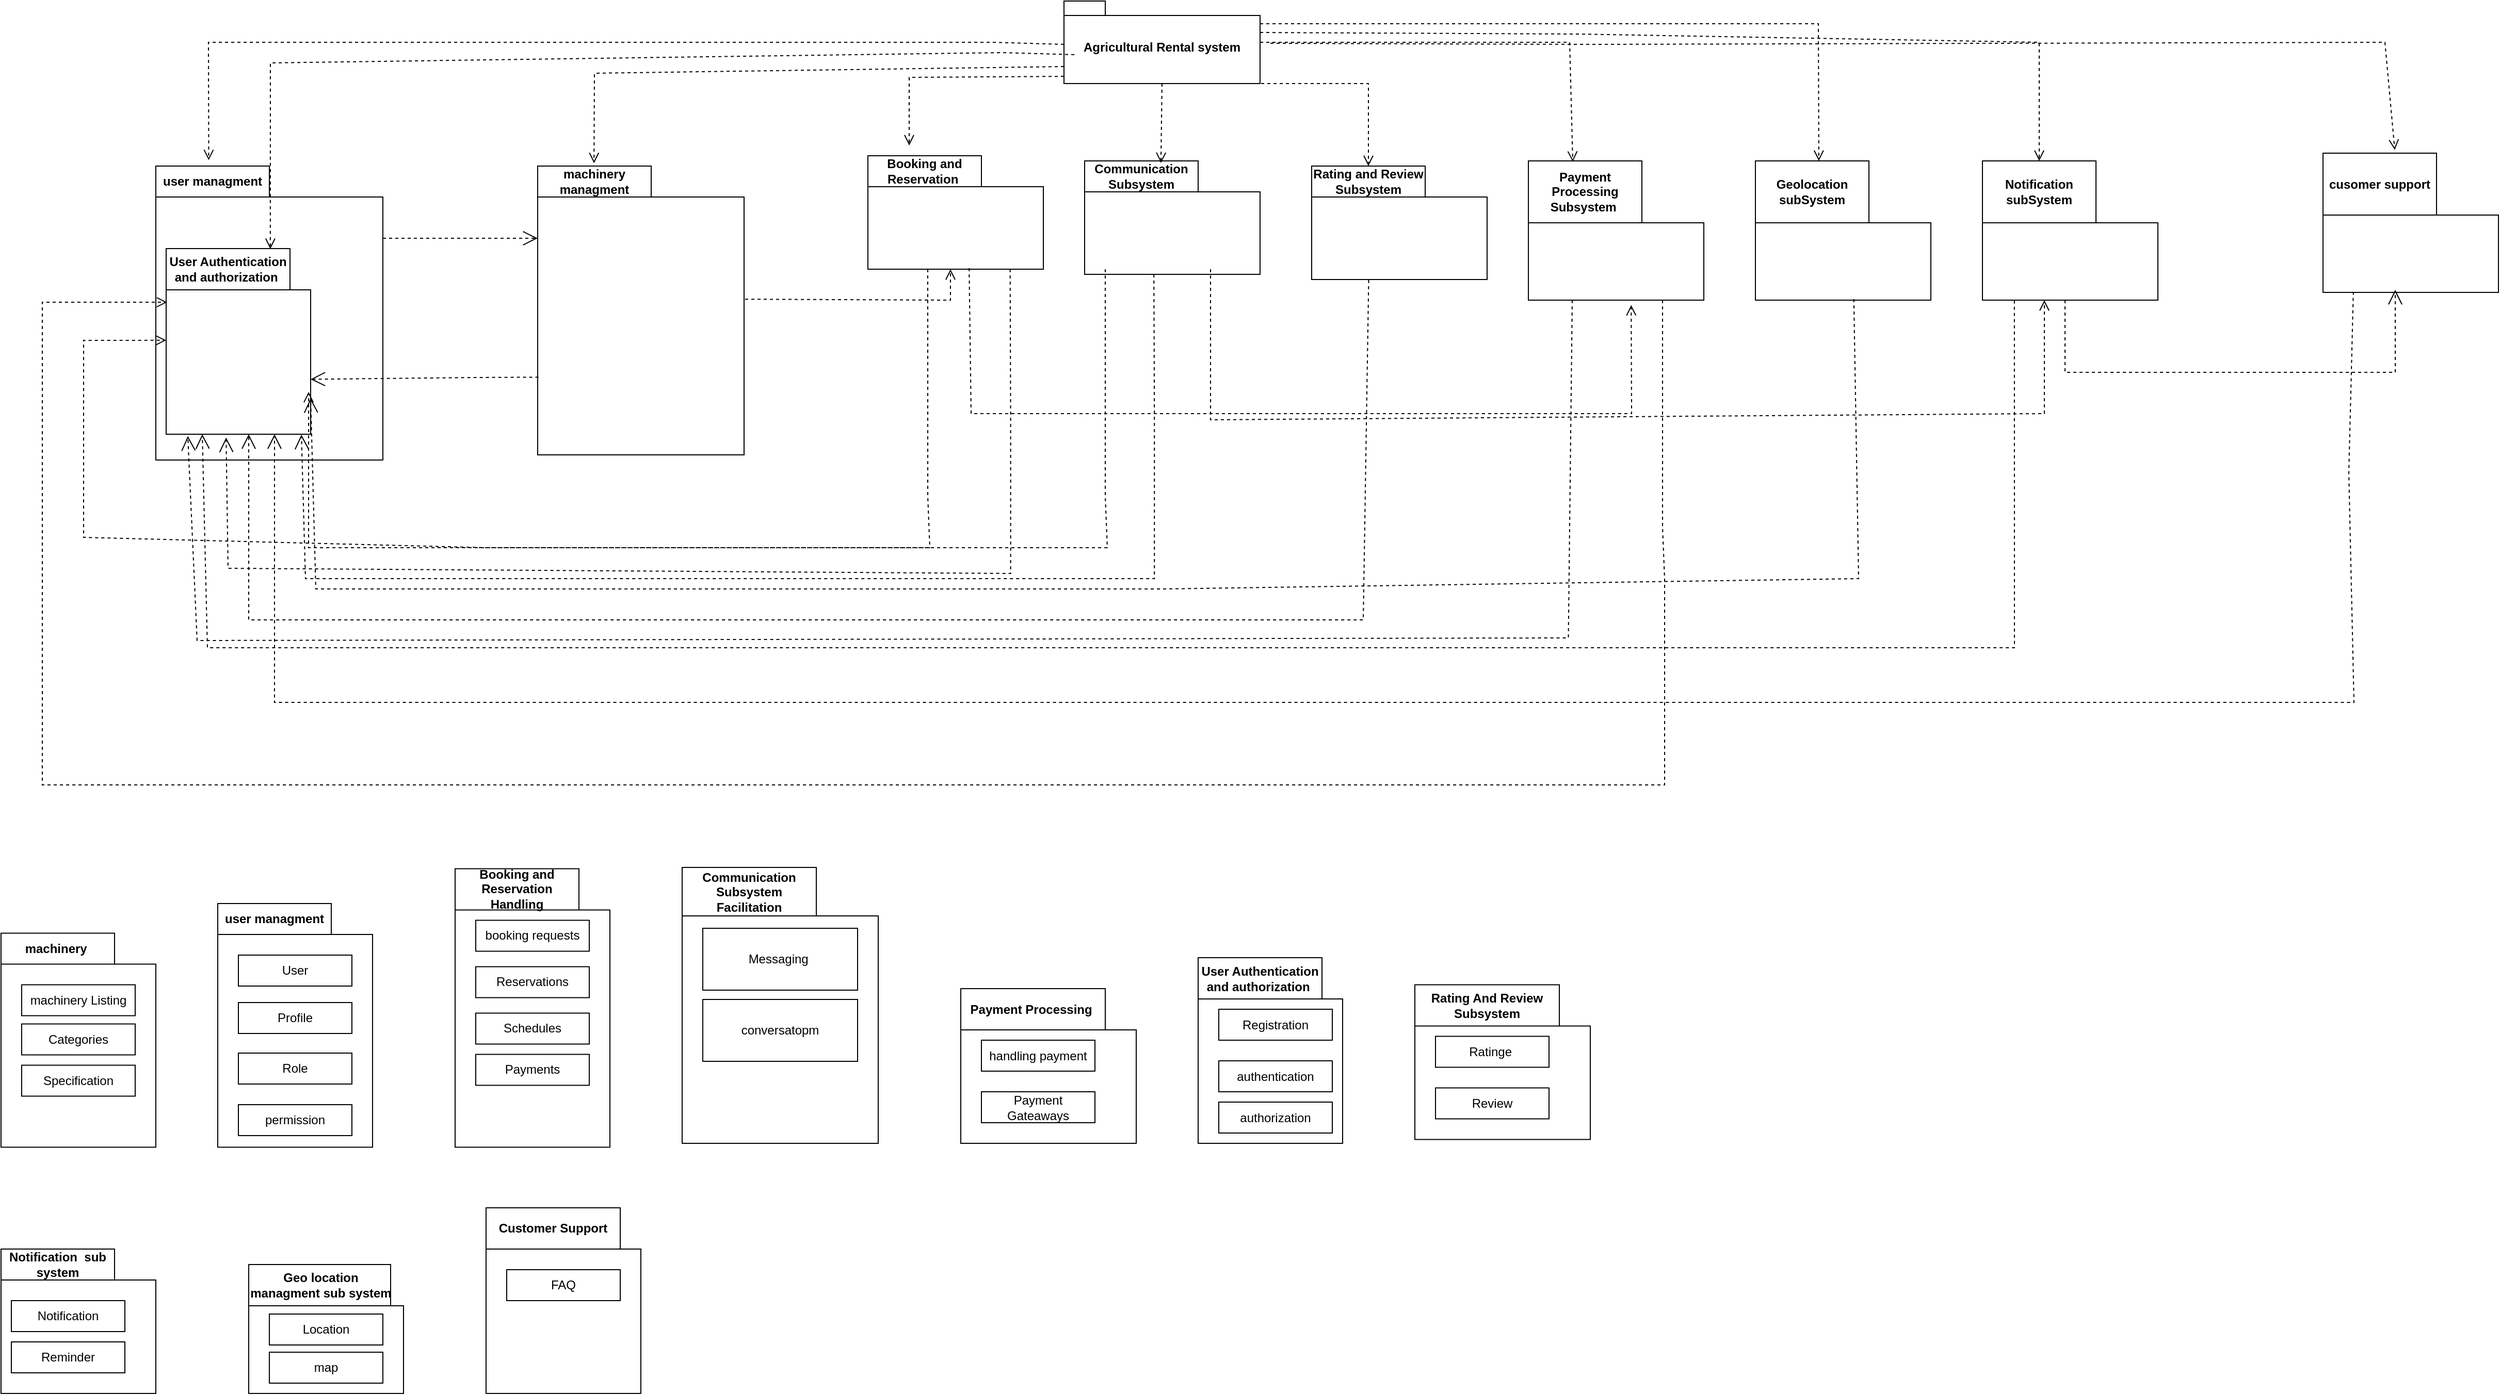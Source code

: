 <mxfile version="22.1.20" type="github" pages="3">
  <diagram name="Page-1" id="dhdeflD0EHLjseNQf4z6">
    <mxGraphModel dx="2873" dy="892" grid="1" gridSize="10" guides="1" tooltips="1" connect="1" arrows="1" fold="1" page="1" pageScale="1" pageWidth="850" pageHeight="1100" math="0" shadow="0">
      <root>
        <mxCell id="0" />
        <mxCell id="1" parent="0" />
        <mxCell id="KJN6wBQRvFxrbSm_RT8C-2" value="Booking and Reservation&amp;nbsp;" style="shape=folder;fontStyle=1;tabWidth=110;tabHeight=30;tabPosition=left;html=1;boundedLbl=1;labelInHeader=1;container=1;collapsible=0;recursiveResize=0;whiteSpace=wrap;" parent="1" vertex="1">
          <mxGeometry x="120" y="230" width="170" height="110" as="geometry" />
        </mxCell>
        <mxCell id="KJN6wBQRvFxrbSm_RT8C-4" value="Agricultural Rental system" style="shape=folder;fontStyle=1;spacingTop=10;tabWidth=40;tabHeight=14;tabPosition=left;html=1;whiteSpace=wrap;" parent="1" vertex="1">
          <mxGeometry x="310" y="80" width="190" height="80" as="geometry" />
        </mxCell>
        <mxCell id="KJN6wBQRvFxrbSm_RT8C-5" value="" style="endArrow=open;startArrow=none;endFill=0;startFill=0;endSize=8;html=1;verticalAlign=bottom;dashed=1;labelBackgroundColor=none;rounded=0;exitX=0.058;exitY=1.05;exitDx=0;exitDy=0;exitPerimeter=0;entryX=0.233;entryY=-0.02;entryDx=0;entryDy=0;entryPerimeter=0;" parent="1" target="KJN6wBQRvFxrbSm_RT8C-7" edge="1">
          <mxGeometry x="0.765" y="60" width="160" relative="1" as="geometry">
            <mxPoint x="310" y="122" as="sourcePoint" />
            <mxPoint x="240" y="240" as="targetPoint" />
            <Array as="points">
              <mxPoint x="240" y="120" />
              <mxPoint x="-519" y="120" />
            </Array>
            <mxPoint as="offset" />
          </mxGeometry>
        </mxCell>
        <mxCell id="KJN6wBQRvFxrbSm_RT8C-6" value="" style="endArrow=open;startArrow=none;endFill=0;startFill=0;endSize=8;html=1;verticalAlign=bottom;dashed=1;labelBackgroundColor=none;rounded=0;entryX=0.273;entryY=-0.01;entryDx=0;entryDy=0;entryPerimeter=0;exitX=0;exitY=0;exitDx=0;exitDy=63.5;exitPerimeter=0;" parent="1" source="KJN6wBQRvFxrbSm_RT8C-4" target="KJN6wBQRvFxrbSm_RT8C-9" edge="1">
          <mxGeometry x="0.765" y="60" width="160" relative="1" as="geometry">
            <mxPoint x="320" y="160" as="sourcePoint" />
            <mxPoint x="-40" y="200" as="targetPoint" />
            <Array as="points">
              <mxPoint x="-145" y="150" />
            </Array>
            <mxPoint as="offset" />
          </mxGeometry>
        </mxCell>
        <mxCell id="KJN6wBQRvFxrbSm_RT8C-7" value="user managment" style="shape=folder;fontStyle=1;tabWidth=110;tabHeight=30;tabPosition=left;html=1;boundedLbl=1;labelInHeader=1;container=1;collapsible=0;recursiveResize=0;whiteSpace=wrap;" parent="1" vertex="1">
          <mxGeometry x="-570" y="240" width="220" height="285" as="geometry" />
        </mxCell>
        <mxCell id="KJN6wBQRvFxrbSm_RT8C-27" value="User Authentication and authorization&amp;nbsp;" style="shape=folder;fontStyle=1;tabWidth=120;tabHeight=40;tabPosition=left;html=1;boundedLbl=1;labelInHeader=1;container=1;collapsible=0;recursiveResize=0;whiteSpace=wrap;" parent="KJN6wBQRvFxrbSm_RT8C-7" vertex="1">
          <mxGeometry x="10" y="80" width="140" height="180" as="geometry" />
        </mxCell>
        <mxCell id="KJN6wBQRvFxrbSm_RT8C-13" value="" style="endArrow=open;startArrow=none;endFill=0;startFill=0;endSize=8;html=1;verticalAlign=bottom;dashed=1;labelBackgroundColor=none;rounded=0;exitX=0;exitY=0.913;exitDx=0;exitDy=0;exitPerimeter=0;" parent="1" source="KJN6wBQRvFxrbSm_RT8C-4" edge="1">
          <mxGeometry x="0.765" y="60" width="160" relative="1" as="geometry">
            <mxPoint x="320" y="154" as="sourcePoint" />
            <mxPoint x="160" y="220" as="targetPoint" />
            <Array as="points">
              <mxPoint x="160" y="154" />
            </Array>
            <mxPoint as="offset" />
          </mxGeometry>
        </mxCell>
        <mxCell id="KJN6wBQRvFxrbSm_RT8C-17" value="Communication Subsystem" style="shape=folder;fontStyle=1;tabWidth=110;tabHeight=30;tabPosition=left;html=1;boundedLbl=1;labelInHeader=1;container=1;collapsible=0;recursiveResize=0;whiteSpace=wrap;" parent="1" vertex="1">
          <mxGeometry x="330" y="235" width="170" height="110" as="geometry" />
        </mxCell>
        <mxCell id="KJN6wBQRvFxrbSm_RT8C-19" value="" style="endArrow=open;startArrow=none;endFill=0;startFill=0;endSize=8;html=1;verticalAlign=bottom;dashed=1;labelBackgroundColor=none;rounded=0;exitX=0.5;exitY=1;exitDx=0;exitDy=0;exitPerimeter=0;entryX=0.435;entryY=0.018;entryDx=0;entryDy=0;entryPerimeter=0;" parent="1" source="KJN6wBQRvFxrbSm_RT8C-4" target="KJN6wBQRvFxrbSm_RT8C-17" edge="1">
          <mxGeometry x="0.765" y="60" width="160" relative="1" as="geometry">
            <mxPoint x="450" y="173" as="sourcePoint" />
            <mxPoint x="300" y="240" as="targetPoint" />
            <Array as="points" />
            <mxPoint as="offset" />
          </mxGeometry>
        </mxCell>
        <mxCell id="KJN6wBQRvFxrbSm_RT8C-20" value="Rating and Review Subsystem" style="shape=folder;fontStyle=1;tabWidth=110;tabHeight=30;tabPosition=left;html=1;boundedLbl=1;labelInHeader=1;container=1;collapsible=0;recursiveResize=0;whiteSpace=wrap;" parent="1" vertex="1">
          <mxGeometry x="550" y="240" width="170" height="110" as="geometry" />
        </mxCell>
        <mxCell id="KJN6wBQRvFxrbSm_RT8C-22" value="" style="endArrow=open;startArrow=none;endFill=0;startFill=0;endSize=8;html=1;verticalAlign=bottom;dashed=1;labelBackgroundColor=none;rounded=0;exitX=0.5;exitY=1;exitDx=0;exitDy=0;exitPerimeter=0;entryX=0;entryY=0;entryDx=55;entryDy=0;entryPerimeter=0;" parent="1" target="KJN6wBQRvFxrbSm_RT8C-20" edge="1">
          <mxGeometry x="0.765" y="60" width="160" relative="1" as="geometry">
            <mxPoint x="441" y="160" as="sourcePoint" />
            <mxPoint x="440" y="237" as="targetPoint" />
            <Array as="points">
              <mxPoint x="605" y="160" />
            </Array>
            <mxPoint as="offset" />
          </mxGeometry>
        </mxCell>
        <mxCell id="KJN6wBQRvFxrbSm_RT8C-23" value="Payment Processing Subsystem&amp;nbsp;" style="shape=folder;fontStyle=1;tabWidth=110;tabHeight=60;tabPosition=left;html=1;boundedLbl=1;labelInHeader=1;container=1;collapsible=0;recursiveResize=0;whiteSpace=wrap;" parent="1" vertex="1">
          <mxGeometry x="760" y="235" width="170" height="135" as="geometry" />
        </mxCell>
        <mxCell id="KJN6wBQRvFxrbSm_RT8C-26" value="" style="endArrow=open;startArrow=none;endFill=0;startFill=0;endSize=8;html=1;verticalAlign=bottom;dashed=1;labelBackgroundColor=none;rounded=0;exitX=0.5;exitY=1;exitDx=0;exitDy=0;exitPerimeter=0;entryX=0.253;entryY=0.006;entryDx=0;entryDy=0;entryPerimeter=0;" parent="1" target="KJN6wBQRvFxrbSm_RT8C-23" edge="1">
          <mxGeometry x="0.765" y="60" width="160" relative="1" as="geometry">
            <mxPoint x="500" y="120" as="sourcePoint" />
            <mxPoint x="664" y="200" as="targetPoint" />
            <Array as="points">
              <mxPoint x="800" y="120" />
            </Array>
            <mxPoint as="offset" />
          </mxGeometry>
        </mxCell>
        <mxCell id="KJN6wBQRvFxrbSm_RT8C-32" value="Communication Subsystem Facilitation" style="shape=folder;fontStyle=1;tabWidth=130;tabHeight=47;tabPosition=left;html=1;boundedLbl=1;labelInHeader=1;container=1;collapsible=0;recursiveResize=0;whiteSpace=wrap;" parent="1" vertex="1">
          <mxGeometry x="-60" y="920" width="190" height="267.5" as="geometry" />
        </mxCell>
        <mxCell id="KJN6wBQRvFxrbSm_RT8C-33" value="Messaging&amp;nbsp;" style="html=1;whiteSpace=wrap;" parent="KJN6wBQRvFxrbSm_RT8C-32" vertex="1">
          <mxGeometry width="150" height="60" relative="1" as="geometry">
            <mxPoint x="20" y="59" as="offset" />
          </mxGeometry>
        </mxCell>
        <mxCell id="p3Cz08My5qOfpyEpVm5M-13" value="conversatopm" style="html=1;whiteSpace=wrap;" parent="KJN6wBQRvFxrbSm_RT8C-32" vertex="1">
          <mxGeometry width="150" height="60" relative="1" as="geometry">
            <mxPoint x="20" y="128" as="offset" />
          </mxGeometry>
        </mxCell>
        <mxCell id="KJN6wBQRvFxrbSm_RT8C-35" value="Booking and Reservation Handling" style="shape=folder;fontStyle=1;tabWidth=120;tabHeight=40;tabPosition=left;html=1;boundedLbl=1;labelInHeader=1;container=1;collapsible=0;recursiveResize=0;whiteSpace=wrap;" parent="1" vertex="1">
          <mxGeometry x="-280" y="921.25" width="150" height="270" as="geometry" />
        </mxCell>
        <mxCell id="KJN6wBQRvFxrbSm_RT8C-36" value="booking requests" style="html=1;whiteSpace=wrap;" parent="KJN6wBQRvFxrbSm_RT8C-35" vertex="1">
          <mxGeometry width="110" height="30" relative="1" as="geometry">
            <mxPoint x="20" y="50" as="offset" />
          </mxGeometry>
        </mxCell>
        <mxCell id="KJN6wBQRvFxrbSm_RT8C-50" value="Reservations" style="html=1;whiteSpace=wrap;" parent="KJN6wBQRvFxrbSm_RT8C-35" vertex="1">
          <mxGeometry width="110" height="30" relative="1" as="geometry">
            <mxPoint x="20" y="95" as="offset" />
          </mxGeometry>
        </mxCell>
        <mxCell id="KJN6wBQRvFxrbSm_RT8C-51" value="Schedules" style="html=1;whiteSpace=wrap;" parent="KJN6wBQRvFxrbSm_RT8C-35" vertex="1">
          <mxGeometry width="110" height="30" relative="1" as="geometry">
            <mxPoint x="20" y="140" as="offset" />
          </mxGeometry>
        </mxCell>
        <mxCell id="KJN6wBQRvFxrbSm_RT8C-53" value="Payments" style="html=1;whiteSpace=wrap;" parent="KJN6wBQRvFxrbSm_RT8C-35" vertex="1">
          <mxGeometry width="110" height="30" relative="1" as="geometry">
            <mxPoint x="20" y="180" as="offset" />
          </mxGeometry>
        </mxCell>
        <mxCell id="KJN6wBQRvFxrbSm_RT8C-37" value="Rating And Review Subsystem" style="shape=folder;fontStyle=1;tabWidth=140;tabHeight=40;tabPosition=left;html=1;boundedLbl=1;labelInHeader=1;container=1;collapsible=0;recursiveResize=0;whiteSpace=wrap;" parent="1" vertex="1">
          <mxGeometry x="650" y="1033.75" width="170" height="150" as="geometry" />
        </mxCell>
        <mxCell id="KJN6wBQRvFxrbSm_RT8C-38" value="Ratinge&amp;nbsp;" style="html=1;whiteSpace=wrap;" parent="KJN6wBQRvFxrbSm_RT8C-37" vertex="1">
          <mxGeometry width="110" height="30" relative="1" as="geometry">
            <mxPoint x="20" y="50" as="offset" />
          </mxGeometry>
        </mxCell>
        <mxCell id="Vls8JxGaYo9dqXqO4WZi-3" value="Review&lt;br&gt;" style="html=1;whiteSpace=wrap;" parent="KJN6wBQRvFxrbSm_RT8C-37" vertex="1">
          <mxGeometry width="110" height="30" relative="1" as="geometry">
            <mxPoint x="20" y="100" as="offset" />
          </mxGeometry>
        </mxCell>
        <mxCell id="KJN6wBQRvFxrbSm_RT8C-40" value="machinery&amp;nbsp;" style="shape=folder;fontStyle=1;tabWidth=110;tabHeight=30;tabPosition=left;html=1;boundedLbl=1;labelInHeader=1;container=1;collapsible=0;recursiveResize=0;whiteSpace=wrap;" parent="1" vertex="1">
          <mxGeometry x="-720" y="983.75" width="150" height="207.5" as="geometry" />
        </mxCell>
        <mxCell id="KJN6wBQRvFxrbSm_RT8C-41" value="machinery Listing" style="html=1;whiteSpace=wrap;" parent="KJN6wBQRvFxrbSm_RT8C-40" vertex="1">
          <mxGeometry width="110" height="30" relative="1" as="geometry">
            <mxPoint x="20" y="50" as="offset" />
          </mxGeometry>
        </mxCell>
        <mxCell id="KJN6wBQRvFxrbSm_RT8C-46" value=" Categories" style="html=1;whiteSpace=wrap;" parent="KJN6wBQRvFxrbSm_RT8C-40" vertex="1">
          <mxGeometry width="110" height="30" relative="1" as="geometry">
            <mxPoint x="20" y="88" as="offset" />
          </mxGeometry>
        </mxCell>
        <mxCell id="KJN6wBQRvFxrbSm_RT8C-47" value=" Specification" style="html=1;whiteSpace=wrap;" parent="KJN6wBQRvFxrbSm_RT8C-40" vertex="1">
          <mxGeometry width="110" height="30" relative="1" as="geometry">
            <mxPoint x="20" y="128" as="offset" />
          </mxGeometry>
        </mxCell>
        <mxCell id="KJN6wBQRvFxrbSm_RT8C-44" value="" style="edgeStyle=none;html=1;endArrow=open;endSize=12;dashed=1;verticalAlign=bottom;rounded=0;entryX=0.936;entryY=1.002;entryDx=0;entryDy=0;entryPerimeter=0;" parent="1" target="KJN6wBQRvFxrbSm_RT8C-27" edge="1">
          <mxGeometry x="0.011" y="40" width="160" relative="1" as="geometry">
            <mxPoint x="397.12" y="345" as="sourcePoint" />
            <mxPoint x="-425.0" y="480.38" as="targetPoint" />
            <Array as="points">
              <mxPoint x="397.62" y="490" />
              <mxPoint x="397.62" y="640" />
              <mxPoint x="-425" y="640" />
            </Array>
            <mxPoint as="offset" />
          </mxGeometry>
        </mxCell>
        <mxCell id="Vls8JxGaYo9dqXqO4WZi-5" value="Payment Processing&amp;nbsp;" style="shape=folder;fontStyle=1;tabWidth=140;tabHeight=40;tabPosition=left;html=1;boundedLbl=1;labelInHeader=1;container=1;collapsible=0;recursiveResize=0;whiteSpace=wrap;" parent="1" vertex="1">
          <mxGeometry x="210" y="1037.5" width="170" height="150" as="geometry" />
        </mxCell>
        <mxCell id="Vls8JxGaYo9dqXqO4WZi-6" value="handling payment" style="html=1;whiteSpace=wrap;" parent="Vls8JxGaYo9dqXqO4WZi-5" vertex="1">
          <mxGeometry width="110" height="30" relative="1" as="geometry">
            <mxPoint x="20" y="50" as="offset" />
          </mxGeometry>
        </mxCell>
        <mxCell id="Vls8JxGaYo9dqXqO4WZi-7" value="Payment Gateaways" style="html=1;whiteSpace=wrap;" parent="Vls8JxGaYo9dqXqO4WZi-5" vertex="1">
          <mxGeometry width="110" height="30" relative="1" as="geometry">
            <mxPoint x="20" y="100" as="offset" />
          </mxGeometry>
        </mxCell>
        <mxCell id="Vls8JxGaYo9dqXqO4WZi-15" value="Notification&amp;nbsp; sub system" style="shape=folder;fontStyle=1;tabWidth=110;tabHeight=30;tabPosition=left;html=1;boundedLbl=1;labelInHeader=1;container=1;collapsible=0;recursiveResize=0;whiteSpace=wrap;" parent="1" vertex="1">
          <mxGeometry x="-720" y="1290" width="150" height="140" as="geometry" />
        </mxCell>
        <mxCell id="p3Cz08My5qOfpyEpVm5M-35" value=" Notification" style="html=1;whiteSpace=wrap;" parent="Vls8JxGaYo9dqXqO4WZi-15" vertex="1">
          <mxGeometry width="110" height="30" relative="1" as="geometry">
            <mxPoint x="10" y="50" as="offset" />
          </mxGeometry>
        </mxCell>
        <mxCell id="p3Cz08My5qOfpyEpVm5M-36" value=" Reminder" style="html=1;whiteSpace=wrap;" parent="Vls8JxGaYo9dqXqO4WZi-15" vertex="1">
          <mxGeometry width="110" height="30" relative="1" as="geometry">
            <mxPoint x="10" y="90" as="offset" />
          </mxGeometry>
        </mxCell>
        <mxCell id="Vls8JxGaYo9dqXqO4WZi-17" value="&amp;nbsp;Customer Support&amp;nbsp;" style="shape=folder;fontStyle=1;tabWidth=130;tabHeight=40;tabPosition=left;html=1;boundedLbl=1;labelInHeader=1;container=1;collapsible=0;recursiveResize=0;whiteSpace=wrap;" parent="1" vertex="1">
          <mxGeometry x="-250" y="1250" width="150" height="180" as="geometry" />
        </mxCell>
        <mxCell id="p3Cz08My5qOfpyEpVm5M-37" value=" FAQ" style="html=1;whiteSpace=wrap;" parent="Vls8JxGaYo9dqXqO4WZi-17" vertex="1">
          <mxGeometry width="110" height="30" relative="1" as="geometry">
            <mxPoint x="20" y="60" as="offset" />
          </mxGeometry>
        </mxCell>
        <mxCell id="Vls8JxGaYo9dqXqO4WZi-19" value="Geo location managment sub system" style="shape=folder;fontStyle=1;tabWidth=140;tabHeight=40;tabPosition=left;html=1;boundedLbl=1;labelInHeader=1;container=1;collapsible=0;recursiveResize=0;whiteSpace=wrap;" parent="1" vertex="1">
          <mxGeometry x="-480" y="1305" width="150" height="125" as="geometry" />
        </mxCell>
        <mxCell id="p3Cz08My5qOfpyEpVm5M-30" value=" Location" style="html=1;whiteSpace=wrap;" parent="Vls8JxGaYo9dqXqO4WZi-19" vertex="1">
          <mxGeometry width="110" height="30" relative="1" as="geometry">
            <mxPoint x="20" y="48" as="offset" />
          </mxGeometry>
        </mxCell>
        <mxCell id="p3Cz08My5qOfpyEpVm5M-31" value=" map" style="html=1;whiteSpace=wrap;" parent="Vls8JxGaYo9dqXqO4WZi-19" vertex="1">
          <mxGeometry width="110" height="30" relative="1" as="geometry">
            <mxPoint x="20" y="85" as="offset" />
          </mxGeometry>
        </mxCell>
        <mxCell id="Vls8JxGaYo9dqXqO4WZi-24" value="Geolocation subSystem" style="shape=folder;fontStyle=1;tabWidth=110;tabHeight=60;tabPosition=left;html=1;boundedLbl=1;labelInHeader=1;container=1;collapsible=0;recursiveResize=0;whiteSpace=wrap;" parent="1" vertex="1">
          <mxGeometry x="980" y="235" width="170" height="135" as="geometry" />
        </mxCell>
        <mxCell id="Vls8JxGaYo9dqXqO4WZi-25" value="" style="endArrow=open;startArrow=none;endFill=0;startFill=0;endSize=8;html=1;verticalAlign=bottom;dashed=1;labelBackgroundColor=none;rounded=0;exitX=0.5;exitY=1;exitDx=0;exitDy=0;exitPerimeter=0;entryX=0.382;entryY=-0.015;entryDx=0;entryDy=0;entryPerimeter=0;" parent="1" edge="1">
          <mxGeometry x="0.765" y="60" width="160" relative="1" as="geometry">
            <mxPoint x="500" y="102.03" as="sourcePoint" />
            <mxPoint x="1041.44" y="235.005" as="targetPoint" />
            <Array as="points">
              <mxPoint x="800" y="102.03" />
              <mxPoint x="1041" y="102" />
            </Array>
            <mxPoint as="offset" />
          </mxGeometry>
        </mxCell>
        <mxCell id="Vls8JxGaYo9dqXqO4WZi-26" value="Notification subSystem" style="shape=folder;fontStyle=1;tabWidth=110;tabHeight=60;tabPosition=left;html=1;boundedLbl=1;labelInHeader=1;container=1;collapsible=0;recursiveResize=0;whiteSpace=wrap;" parent="1" vertex="1">
          <mxGeometry x="1200" y="235" width="170" height="135" as="geometry" />
        </mxCell>
        <mxCell id="Vls8JxGaYo9dqXqO4WZi-27" value="" style="endArrow=open;startArrow=none;endFill=0;startFill=0;endSize=8;html=1;verticalAlign=bottom;dashed=1;labelBackgroundColor=none;rounded=0;exitX=0;exitY=0;exitDx=190;exitDy=30.5;exitPerimeter=0;entryX=0;entryY=0;entryDx=55;entryDy=0;entryPerimeter=0;" parent="1" source="KJN6wBQRvFxrbSm_RT8C-4" target="Vls8JxGaYo9dqXqO4WZi-26" edge="1">
          <mxGeometry x="0.765" y="60" width="160" relative="1" as="geometry">
            <mxPoint x="510" y="112.03" as="sourcePoint" />
            <mxPoint x="1051.44" y="245.005" as="targetPoint" />
            <Array as="points">
              <mxPoint x="810" y="112.03" />
              <mxPoint x="1255" y="120" />
            </Array>
            <mxPoint as="offset" />
          </mxGeometry>
        </mxCell>
        <mxCell id="Vls8JxGaYo9dqXqO4WZi-28" value="" style="endArrow=open;startArrow=none;endFill=0;startFill=0;endSize=8;html=1;verticalAlign=bottom;dashed=1;labelBackgroundColor=none;rounded=0;exitX=0.058;exitY=1.05;exitDx=0;exitDy=0;exitPerimeter=0;entryX=0.721;entryY=0.002;entryDx=0;entryDy=0;entryPerimeter=0;" parent="1" target="KJN6wBQRvFxrbSm_RT8C-27" edge="1">
          <mxGeometry x="0.765" y="60" width="160" relative="1" as="geometry">
            <mxPoint x="320" y="132" as="sourcePoint" />
            <mxPoint x="-235" y="248" as="targetPoint" />
            <Array as="points">
              <mxPoint x="250" y="130" />
              <mxPoint x="-459" y="140" />
            </Array>
            <mxPoint as="offset" />
          </mxGeometry>
        </mxCell>
        <mxCell id="KJN6wBQRvFxrbSm_RT8C-9" value="machinery managment" style="shape=folder;fontStyle=1;tabWidth=110;tabHeight=30;tabPosition=left;html=1;boundedLbl=1;labelInHeader=1;container=1;collapsible=0;recursiveResize=0;whiteSpace=wrap;" parent="1" vertex="1">
          <mxGeometry x="-200" y="240" width="200" height="280" as="geometry" />
        </mxCell>
        <mxCell id="Vls8JxGaYo9dqXqO4WZi-40" value="" style="endArrow=open;endSize=12;dashed=1;html=1;rounded=0;" parent="1" edge="1">
          <mxGeometry width="160" relative="1" as="geometry">
            <mxPoint x="-350" y="310" as="sourcePoint" />
            <mxPoint x="-200" y="310" as="targetPoint" />
            <Array as="points">
              <mxPoint x="-220" y="310" />
            </Array>
          </mxGeometry>
        </mxCell>
        <mxCell id="Vls8JxGaYo9dqXqO4WZi-55" value="" style="endArrow=open;startArrow=none;endFill=0;startFill=0;endSize=8;html=1;verticalAlign=bottom;dashed=1;labelBackgroundColor=none;rounded=0;exitX=1.005;exitY=0.461;exitDx=0;exitDy=0;exitPerimeter=0;" parent="1" source="KJN6wBQRvFxrbSm_RT8C-9" edge="1">
          <mxGeometry x="0.167" y="10" width="160" relative="1" as="geometry">
            <mxPoint x="-10" y="370" as="sourcePoint" />
            <mxPoint x="200" y="340" as="targetPoint" />
            <Array as="points">
              <mxPoint x="200" y="370" />
            </Array>
            <mxPoint as="offset" />
          </mxGeometry>
        </mxCell>
        <mxCell id="Vls8JxGaYo9dqXqO4WZi-57" value="cusomer support" style="shape=folder;fontStyle=1;tabWidth=110;tabHeight=60;tabPosition=left;html=1;boundedLbl=1;labelInHeader=1;container=1;collapsible=0;recursiveResize=0;whiteSpace=wrap;" parent="1" vertex="1">
          <mxGeometry x="1530" y="227.5" width="170" height="135" as="geometry" />
        </mxCell>
        <mxCell id="Vls8JxGaYo9dqXqO4WZi-58" value="" style="endArrow=open;startArrow=none;endFill=0;startFill=0;endSize=8;html=1;verticalAlign=bottom;dashed=1;labelBackgroundColor=none;rounded=0;exitX=0;exitY=0;exitDx=190;exitDy=30.5;exitPerimeter=0;entryX=0.409;entryY=-0.023;entryDx=0;entryDy=0;entryPerimeter=0;" parent="1" target="Vls8JxGaYo9dqXqO4WZi-57" edge="1">
          <mxGeometry x="0.765" y="60" width="160" relative="1" as="geometry">
            <mxPoint x="510" y="121" as="sourcePoint" />
            <mxPoint x="1265" y="245" as="targetPoint" />
            <Array as="points">
              <mxPoint x="820" y="122.03" />
              <mxPoint x="1590" y="120" />
            </Array>
            <mxPoint as="offset" />
          </mxGeometry>
        </mxCell>
        <mxCell id="Vls8JxGaYo9dqXqO4WZi-59" value="" style="edgeStyle=none;html=1;endArrow=open;endSize=12;dashed=1;verticalAlign=bottom;rounded=0;exitX=0.5;exitY=1;exitDx=0;exitDy=0;exitPerimeter=0;" parent="1" edge="1">
          <mxGeometry x="-0.2" y="30" width="160" relative="1" as="geometry">
            <mxPoint x="1280" y="370.0" as="sourcePoint" />
            <mxPoint x="1600" y="360" as="targetPoint" />
            <Array as="points">
              <mxPoint x="1280" y="440" />
              <mxPoint x="1600" y="440" />
            </Array>
            <mxPoint as="offset" />
          </mxGeometry>
        </mxCell>
        <mxCell id="Vls8JxGaYo9dqXqO4WZi-61" value="" style="edgeStyle=none;html=1;endArrow=open;endSize=12;dashed=1;verticalAlign=bottom;rounded=0;exitX=0.325;exitY=1.004;exitDx=0;exitDy=0;exitPerimeter=0;" parent="1" source="KJN6wBQRvFxrbSm_RT8C-20" edge="1">
          <mxGeometry x="0.011" y="40" width="160" relative="1" as="geometry">
            <mxPoint x="407.12" y="355" as="sourcePoint" />
            <mxPoint x="-480" y="500" as="targetPoint" />
            <Array as="points">
              <mxPoint x="600" y="680" />
              <mxPoint x="-480" y="680" />
            </Array>
            <mxPoint as="offset" />
          </mxGeometry>
        </mxCell>
        <mxCell id="Vls8JxGaYo9dqXqO4WZi-62" value="" style="edgeStyle=none;html=1;endArrow=open;endSize=12;dashed=1;verticalAlign=bottom;rounded=0;exitX=0.25;exitY=1;exitDx=0;exitDy=0;exitPerimeter=0;entryX=0.15;entryY=1.01;entryDx=0;entryDy=0;entryPerimeter=0;" parent="1" source="KJN6wBQRvFxrbSm_RT8C-23" target="KJN6wBQRvFxrbSm_RT8C-27" edge="1">
          <mxGeometry x="0.011" y="40" width="160" relative="1" as="geometry">
            <mxPoint x="796.25" y="357.5" as="sourcePoint" />
            <mxPoint x="-288.75" y="507.5" as="targetPoint" />
            <Array as="points">
              <mxPoint x="798.75" y="697.5" />
              <mxPoint x="-530" y="700" />
            </Array>
            <mxPoint as="offset" />
          </mxGeometry>
        </mxCell>
        <mxCell id="Vls8JxGaYo9dqXqO4WZi-63" value="" style="edgeStyle=none;html=1;endArrow=open;endSize=12;dashed=1;verticalAlign=bottom;rounded=0;exitX=0.182;exitY=1.003;exitDx=0;exitDy=0;exitPerimeter=0;entryX=0.25;entryY=1;entryDx=0;entryDy=0;entryPerimeter=0;" parent="1" source="Vls8JxGaYo9dqXqO4WZi-26" target="KJN6wBQRvFxrbSm_RT8C-27" edge="1">
          <mxGeometry x="0.011" y="40" width="160" relative="1" as="geometry">
            <mxPoint x="813" y="380" as="sourcePoint" />
            <mxPoint x="-529" y="512" as="targetPoint" />
            <Array as="points">
              <mxPoint x="1231" y="707" />
              <mxPoint x="-520" y="707" />
            </Array>
            <mxPoint as="offset" />
          </mxGeometry>
        </mxCell>
        <mxCell id="Vls8JxGaYo9dqXqO4WZi-64" value="" style="edgeStyle=none;html=1;endArrow=open;endSize=12;dashed=1;verticalAlign=bottom;rounded=0;entryX=0.415;entryY=1.018;entryDx=0;entryDy=0;entryPerimeter=0;" parent="1" target="KJN6wBQRvFxrbSm_RT8C-27" edge="1">
          <mxGeometry x="0.011" y="40" width="160" relative="1" as="geometry">
            <mxPoint x="257.81" y="340" as="sourcePoint" />
            <mxPoint x="-568.31" y="495" as="targetPoint" />
            <Array as="points">
              <mxPoint x="258.31" y="485" />
              <mxPoint x="258.31" y="635" />
              <mxPoint x="-500" y="630" />
            </Array>
            <mxPoint as="offset" />
          </mxGeometry>
        </mxCell>
        <mxCell id="Vls8JxGaYo9dqXqO4WZi-65" value="" style="edgeStyle=none;html=1;endArrow=open;endSize=12;dashed=1;verticalAlign=bottom;rounded=0;exitX=0.173;exitY=0.995;exitDx=0;exitDy=0;exitPerimeter=0;entryX=0.75;entryY=1;entryDx=0;entryDy=0;entryPerimeter=0;" parent="1" source="Vls8JxGaYo9dqXqO4WZi-57" target="KJN6wBQRvFxrbSm_RT8C-27" edge="1">
          <mxGeometry x="0.011" y="40" width="160" relative="1" as="geometry">
            <mxPoint x="1556" y="357.5" as="sourcePoint" />
            <mxPoint x="-200" y="487.5" as="targetPoint" />
            <Array as="points">
              <mxPoint x="1555" y="537.5" />
              <mxPoint x="1560" y="760" />
              <mxPoint x="-455" y="760" />
            </Array>
            <mxPoint as="offset" />
          </mxGeometry>
        </mxCell>
        <mxCell id="Vls8JxGaYo9dqXqO4WZi-66" value="" style="edgeStyle=none;html=1;endArrow=open;endSize=12;dashed=1;verticalAlign=bottom;rounded=0;entryX=0;entryY=0;entryDx=140;entryDy=145;entryPerimeter=0;exitX=0.561;exitY=0.993;exitDx=0;exitDy=0;exitPerimeter=0;" parent="1" source="Vls8JxGaYo9dqXqO4WZi-24" target="KJN6wBQRvFxrbSm_RT8C-27" edge="1">
          <mxGeometry x="0.011" y="40" width="160" relative="1" as="geometry">
            <mxPoint x="407.12" y="355" as="sourcePoint" />
            <mxPoint x="-419" y="510" as="targetPoint" />
            <Array as="points">
              <mxPoint x="1080" y="640" />
              <mxPoint x="407.62" y="650" />
              <mxPoint x="-415" y="650" />
            </Array>
            <mxPoint as="offset" />
          </mxGeometry>
        </mxCell>
        <mxCell id="Vls8JxGaYo9dqXqO4WZi-67" value="" style="endArrow=open;startArrow=none;endFill=0;startFill=0;endSize=8;html=1;verticalAlign=bottom;dashed=1;labelBackgroundColor=none;rounded=0;exitX=0.577;exitY=0.991;exitDx=0;exitDy=0;exitPerimeter=0;entryX=0.586;entryY=1.035;entryDx=0;entryDy=0;entryPerimeter=0;" parent="1" source="KJN6wBQRvFxrbSm_RT8C-2" target="KJN6wBQRvFxrbSm_RT8C-23" edge="1">
          <mxGeometry x="0.167" y="10" width="160" relative="1" as="geometry">
            <mxPoint x="220" y="409" as="sourcePoint" />
            <mxPoint x="419" y="380" as="targetPoint" />
            <Array as="points">
              <mxPoint x="220" y="480" />
              <mxPoint x="860" y="480" />
            </Array>
            <mxPoint as="offset" />
          </mxGeometry>
        </mxCell>
        <mxCell id="Vls8JxGaYo9dqXqO4WZi-68" value="" style="endArrow=open;startArrow=none;endFill=0;startFill=0;endSize=8;html=1;verticalAlign=bottom;dashed=1;labelBackgroundColor=none;rounded=0;" parent="1" edge="1">
          <mxGeometry x="0.167" y="10" width="160" relative="1" as="geometry">
            <mxPoint x="452" y="340" as="sourcePoint" />
            <mxPoint x="1260" y="370" as="targetPoint" />
            <Array as="points">
              <mxPoint x="452" y="486" />
              <mxPoint x="1260" y="480" />
            </Array>
            <mxPoint as="offset" />
          </mxGeometry>
        </mxCell>
        <mxCell id="p3Cz08My5qOfpyEpVm5M-1" value="" style="endArrow=open;startArrow=none;endFill=0;startFill=0;endSize=8;html=1;verticalAlign=bottom;dashed=1;labelBackgroundColor=none;rounded=0;exitX=0.341;exitY=1;exitDx=0;exitDy=0;exitPerimeter=0;entryX=0.986;entryY=0.772;entryDx=0;entryDy=0;entryPerimeter=0;" parent="1" source="KJN6wBQRvFxrbSm_RT8C-2" target="KJN6wBQRvFxrbSm_RT8C-27" edge="1">
          <mxGeometry x="-0.022" y="20" width="160" relative="1" as="geometry">
            <mxPoint x="40" y="450" as="sourcePoint" />
            <mxPoint x="178" y="460" as="targetPoint" />
            <Array as="points">
              <mxPoint x="178" y="560" />
              <mxPoint x="180" y="610" />
              <mxPoint x="-422" y="610" />
            </Array>
            <mxPoint as="offset" />
          </mxGeometry>
        </mxCell>
        <mxCell id="p3Cz08My5qOfpyEpVm5M-2" value="" style="endArrow=open;startArrow=none;endFill=0;startFill=0;endSize=8;html=1;verticalAlign=bottom;dashed=1;labelBackgroundColor=none;rounded=0;exitX=0.341;exitY=1;exitDx=0;exitDy=0;exitPerimeter=0;entryX=0;entryY=0.494;entryDx=0;entryDy=0;entryPerimeter=0;" parent="1" target="KJN6wBQRvFxrbSm_RT8C-27" edge="1">
          <mxGeometry width="160" relative="1" as="geometry">
            <mxPoint x="350" y="340" as="sourcePoint" />
            <mxPoint x="-250" y="459" as="targetPoint" />
            <Array as="points">
              <mxPoint x="350" y="560" />
              <mxPoint x="352" y="610" />
              <mxPoint x="-250" y="610" />
              <mxPoint x="-640" y="600" />
              <mxPoint x="-640" y="409" />
            </Array>
          </mxGeometry>
        </mxCell>
        <mxCell id="p3Cz08My5qOfpyEpVm5M-3" value="" style="endArrow=open;startArrow=none;endFill=0;startFill=0;endSize=8;html=1;verticalAlign=bottom;dashed=1;labelBackgroundColor=none;rounded=0;exitX=0.341;exitY=1;exitDx=0;exitDy=0;exitPerimeter=0;entryX=0.007;entryY=0.289;entryDx=0;entryDy=0;entryPerimeter=0;" parent="1" target="KJN6wBQRvFxrbSm_RT8C-27" edge="1">
          <mxGeometry width="160" relative="1" as="geometry">
            <mxPoint x="890" y="370" as="sourcePoint" />
            <mxPoint x="-270" y="590" as="targetPoint" />
            <Array as="points">
              <mxPoint x="890" y="590" />
              <mxPoint x="892" y="640" />
              <mxPoint x="892" y="840" />
              <mxPoint x="-280" y="840" />
              <mxPoint x="-680" y="840" />
              <mxPoint x="-680" y="372" />
            </Array>
          </mxGeometry>
        </mxCell>
        <mxCell id="p3Cz08My5qOfpyEpVm5M-6" value="user managment" style="shape=folder;fontStyle=1;tabWidth=110;tabHeight=30;tabPosition=left;html=1;boundedLbl=1;labelInHeader=1;container=1;collapsible=0;recursiveResize=0;whiteSpace=wrap;" parent="1" vertex="1">
          <mxGeometry x="-510" y="955" width="150" height="236.25" as="geometry" />
        </mxCell>
        <mxCell id="p3Cz08My5qOfpyEpVm5M-20" value=" User" style="html=1;whiteSpace=wrap;" parent="p3Cz08My5qOfpyEpVm5M-6" vertex="1">
          <mxGeometry width="110" height="30" relative="1" as="geometry">
            <mxPoint x="20" y="50" as="offset" />
          </mxGeometry>
        </mxCell>
        <mxCell id="p3Cz08My5qOfpyEpVm5M-21" value=" Profile" style="html=1;whiteSpace=wrap;" parent="p3Cz08My5qOfpyEpVm5M-6" vertex="1">
          <mxGeometry width="110" height="30" relative="1" as="geometry">
            <mxPoint x="20" y="96" as="offset" />
          </mxGeometry>
        </mxCell>
        <mxCell id="p3Cz08My5qOfpyEpVm5M-22" value=" Role" style="html=1;whiteSpace=wrap;" parent="p3Cz08My5qOfpyEpVm5M-6" vertex="1">
          <mxGeometry width="110" height="30" relative="1" as="geometry">
            <mxPoint x="20" y="145" as="offset" />
          </mxGeometry>
        </mxCell>
        <mxCell id="p3Cz08My5qOfpyEpVm5M-23" value=" permission" style="html=1;whiteSpace=wrap;" parent="p3Cz08My5qOfpyEpVm5M-6" vertex="1">
          <mxGeometry width="110" height="30" relative="1" as="geometry">
            <mxPoint x="20" y="195" as="offset" />
          </mxGeometry>
        </mxCell>
        <mxCell id="p3Cz08My5qOfpyEpVm5M-7" value="User Authentication and authorization&amp;nbsp;" style="shape=folder;fontStyle=1;tabWidth=120;tabHeight=40;tabPosition=left;html=1;boundedLbl=1;labelInHeader=1;container=1;collapsible=0;recursiveResize=0;whiteSpace=wrap;" parent="1" vertex="1">
          <mxGeometry x="440" y="1007.5" width="140" height="180" as="geometry" />
        </mxCell>
        <mxCell id="p3Cz08My5qOfpyEpVm5M-8" value="Registration" style="html=1;whiteSpace=wrap;" parent="p3Cz08My5qOfpyEpVm5M-7" vertex="1">
          <mxGeometry width="110" height="30" relative="1" as="geometry">
            <mxPoint x="20" y="50" as="offset" />
          </mxGeometry>
        </mxCell>
        <mxCell id="p3Cz08My5qOfpyEpVm5M-9" value="authorization" style="html=1;whiteSpace=wrap;" parent="p3Cz08My5qOfpyEpVm5M-7" vertex="1">
          <mxGeometry width="110" height="30" relative="1" as="geometry">
            <mxPoint x="20" y="140" as="offset" />
          </mxGeometry>
        </mxCell>
        <mxCell id="p3Cz08My5qOfpyEpVm5M-10" value="authentication" style="html=1;whiteSpace=wrap;" parent="p3Cz08My5qOfpyEpVm5M-7" vertex="1">
          <mxGeometry width="110" height="30" relative="1" as="geometry">
            <mxPoint x="20" y="100" as="offset" />
          </mxGeometry>
        </mxCell>
        <mxCell id="zXHDbqJs_WmIrjkcvZpv-1" value="" style="endArrow=open;endSize=12;dashed=1;html=1;rounded=0;exitX=0.004;exitY=0.731;exitDx=0;exitDy=0;exitPerimeter=0;entryX=1;entryY=0.704;entryDx=0;entryDy=0;entryPerimeter=0;" edge="1" parent="1" source="KJN6wBQRvFxrbSm_RT8C-9" target="KJN6wBQRvFxrbSm_RT8C-27">
          <mxGeometry width="160" relative="1" as="geometry">
            <mxPoint x="-340" y="320" as="sourcePoint" />
            <mxPoint x="-190" y="320" as="targetPoint" />
            <Array as="points">
              <mxPoint x="-260" y="445" />
            </Array>
          </mxGeometry>
        </mxCell>
      </root>
    </mxGraphModel>
  </diagram>
  <diagram id="_VPX3UPI30rrc2Pv-1vW" name="Page-2">
    <mxGraphModel dx="2284" dy="1892" grid="1" gridSize="10" guides="1" tooltips="1" connect="1" arrows="1" fold="1" page="1" pageScale="1" pageWidth="850" pageHeight="1100" math="0" shadow="0">
      <root>
        <mxCell id="0" />
        <mxCell id="1" parent="0" />
        <mxCell id="GBpMBjXNOFvbzyTsRb5C-23" style="edgeStyle=orthogonalEdgeStyle;rounded=0;orthogonalLoop=1;jettySize=auto;html=1;exitX=0;exitY=1;exitDx=0;exitDy=0;entryX=1;entryY=0.5;entryDx=0;entryDy=0;fillColor=#0050ef;strokeColor=#001DBC;strokeWidth=6;" parent="1" source="GBpMBjXNOFvbzyTsRb5C-1" target="GBpMBjXNOFvbzyTsRb5C-19" edge="1">
          <mxGeometry relative="1" as="geometry" />
        </mxCell>
        <mxCell id="GBpMBjXNOFvbzyTsRb5C-37" style="edgeStyle=orthogonalEdgeStyle;rounded=0;orthogonalLoop=1;jettySize=auto;html=1;exitX=0;exitY=0;exitDx=0;exitDy=0;entryX=0;entryY=0.5;entryDx=0;entryDy=0;fillColor=#0050ef;strokeColor=#001DBC;strokeWidth=6;" parent="1" source="GBpMBjXNOFvbzyTsRb5C-1" target="GBpMBjXNOFvbzyTsRb5C-31" edge="1">
          <mxGeometry relative="1" as="geometry" />
        </mxCell>
        <mxCell id="GBpMBjXNOFvbzyTsRb5C-44" style="edgeStyle=orthogonalEdgeStyle;rounded=0;orthogonalLoop=1;jettySize=auto;html=1;exitX=1;exitY=1;exitDx=0;exitDy=0;entryX=0;entryY=0.5;entryDx=0;entryDy=0;fillColor=#a20025;strokeColor=#6F0000;strokeWidth=6;" parent="1" source="GBpMBjXNOFvbzyTsRb5C-1" target="GBpMBjXNOFvbzyTsRb5C-43" edge="1">
          <mxGeometry relative="1" as="geometry" />
        </mxCell>
        <mxCell id="GBpMBjXNOFvbzyTsRb5C-1" value="" style="ellipse;whiteSpace=wrap;html=1;aspect=fixed;fillColor=#60a917;fontColor=#ffffff;strokeColor=#2D7600;" parent="1" vertex="1">
          <mxGeometry x="350" y="145" width="200" height="200" as="geometry" />
        </mxCell>
        <mxCell id="GBpMBjXNOFvbzyTsRb5C-2" value="&lt;h4&gt;&lt;font color=&quot;#fff4c3&quot;&gt;&lt;span&gt;agricultural machinery rental system&lt;/span&gt;&lt;/font&gt;&lt;/h4&gt;" style="text;align=center;fontStyle=1;verticalAlign=middle;spacingLeft=3;spacingRight=3;strokeColor=none;rotatable=0;points=[[0,0.5],[1,0.5]];portConstraint=eastwest;html=1;fontFamily=Times New Roman;spacingTop=4;" parent="1" vertex="1">
          <mxGeometry x="410" y="232" width="80" height="26" as="geometry" />
        </mxCell>
        <mxCell id="GBpMBjXNOFvbzyTsRb5C-3" value="FARMER" style="html=1;align=center;verticalAlign=middle;rounded=1;absoluteArcSize=1;arcSize=10;dashed=0;whiteSpace=wrap;fillColor=#d5e8d4;strokeColor=#82b366;" parent="1" vertex="1">
          <mxGeometry x="450" y="-90" width="140" height="70" as="geometry" />
        </mxCell>
        <mxCell id="GBpMBjXNOFvbzyTsRb5C-4" value="MACHINERY OWNERS" style="html=1;align=center;verticalAlign=middle;rounded=1;absoluteArcSize=1;arcSize=10;dashed=0;whiteSpace=wrap;fillColor=#d80073;fontColor=#ffffff;strokeColor=#A50040;" parent="1" vertex="1">
          <mxGeometry x="-70" y="350" width="140" height="70" as="geometry" />
        </mxCell>
        <mxCell id="GBpMBjXNOFvbzyTsRb5C-41" style="edgeStyle=orthogonalEdgeStyle;rounded=0;orthogonalLoop=1;jettySize=auto;html=1;fillColor=#0050ef;strokeColor=#001DBC;strokeWidth=6;" parent="1" source="GBpMBjXNOFvbzyTsRb5C-6" edge="1">
          <mxGeometry relative="1" as="geometry">
            <mxPoint x="610" y="455" as="targetPoint" />
          </mxGeometry>
        </mxCell>
        <mxCell id="GBpMBjXNOFvbzyTsRb5C-6" value="PAYMENT GATEWAY" style="html=1;align=center;verticalAlign=middle;rounded=1;absoluteArcSize=1;arcSize=10;dashed=0;whiteSpace=wrap;fillColor=#1ba1e2;fontColor=#ffffff;strokeColor=#006EAF;" parent="1" vertex="1">
          <mxGeometry x="810" y="450" width="140" height="70" as="geometry" />
        </mxCell>
        <mxCell id="GBpMBjXNOFvbzyTsRb5C-16" value="" style="curved=1;endArrow=classic;html=1;rounded=0;entryX=0.5;entryY=1;entryDx=0;entryDy=0;exitX=0;exitY=0.5;exitDx=0;exitDy=0;fillColor=#0050ef;strokeColor=#001DBC;strokeWidth=6;" parent="1" source="GBpMBjXNOFvbzyTsRb5C-19" target="GBpMBjXNOFvbzyTsRb5C-4" edge="1">
          <mxGeometry width="50" height="50" relative="1" as="geometry">
            <mxPoint x="170" y="580" as="sourcePoint" />
            <mxPoint x="395" y="575" as="targetPoint" />
            <Array as="points" />
          </mxGeometry>
        </mxCell>
        <mxCell id="GBpMBjXNOFvbzyTsRb5C-18" value="" style="curved=1;endArrow=classic;html=1;rounded=0;entryX=0.065;entryY=1.036;entryDx=0;entryDy=0;entryPerimeter=0;exitX=0.5;exitY=0;exitDx=0;exitDy=0;fillColor=#d80073;strokeColor=#A50040;strokeWidth=6;" parent="1" source="GBpMBjXNOFvbzyTsRb5C-4" target="GBpMBjXNOFvbzyTsRb5C-17" edge="1">
          <mxGeometry width="50" height="50" relative="1" as="geometry">
            <mxPoint x="200" y="370" as="sourcePoint" />
            <mxPoint x="425" y="365" as="targetPoint" />
            <Array as="points" />
          </mxGeometry>
        </mxCell>
        <mxCell id="GBpMBjXNOFvbzyTsRb5C-17" value="information and specifications of equipment,availability and price of equipments&amp;nbsp;" style="text;strokeColor=none;fillColor=none;align=left;verticalAlign=middle;spacingLeft=4;spacingRight=4;overflow=hidden;points=[[0,0.5],[1,0.5]];portConstraint=eastwest;rotatable=0;whiteSpace=wrap;html=1;" parent="1" vertex="1">
          <mxGeometry x="-10" y="140" width="170" height="60" as="geometry" />
        </mxCell>
        <mxCell id="GBpMBjXNOFvbzyTsRb5C-19" value="payment information,&lt;br&gt;status and location of equipment, customer information and ratings" style="text;strokeColor=none;fillColor=none;align=left;verticalAlign=middle;spacingLeft=4;spacingRight=4;overflow=hidden;points=[[0,0.5],[1,0.5]];portConstraint=eastwest;rotatable=0;whiteSpace=wrap;html=1;" parent="1" vertex="1">
          <mxGeometry y="515" width="140" height="70" as="geometry" />
        </mxCell>
        <mxCell id="GBpMBjXNOFvbzyTsRb5C-25" value="request to rent,book,payment info ,feedback&amp;nbsp; and rating for equipment&amp;nbsp;" style="text;strokeColor=none;fillColor=none;align=left;verticalAlign=middle;spacingLeft=4;spacingRight=4;overflow=hidden;points=[[0,0.5],[1,0.5]];portConstraint=eastwest;rotatable=0;whiteSpace=wrap;html=1;" parent="1" vertex="1">
          <mxGeometry x="620" y="60" width="170" height="70" as="geometry" />
        </mxCell>
        <mxCell id="GBpMBjXNOFvbzyTsRb5C-26" style="edgeStyle=orthogonalEdgeStyle;rounded=0;orthogonalLoop=1;jettySize=auto;html=1;entryX=1;entryY=0.5;entryDx=0;entryDy=0;fillColor=#d80073;strokeColor=#A50040;strokeWidth=6;" parent="1" source="GBpMBjXNOFvbzyTsRb5C-3" target="GBpMBjXNOFvbzyTsRb5C-25" edge="1">
          <mxGeometry relative="1" as="geometry">
            <mxPoint x="713" y="59" as="targetPoint" />
          </mxGeometry>
        </mxCell>
        <mxCell id="GBpMBjXNOFvbzyTsRb5C-28" style="edgeStyle=orthogonalEdgeStyle;rounded=0;orthogonalLoop=1;jettySize=auto;html=1;entryX=-0.006;entryY=0.6;entryDx=0;entryDy=0;entryPerimeter=0;fillColor=#d80073;strokeColor=#A50040;strokeWidth=6;" parent="1" source="GBpMBjXNOFvbzyTsRb5C-17" target="GBpMBjXNOFvbzyTsRb5C-1" edge="1">
          <mxGeometry relative="1" as="geometry" />
        </mxCell>
        <mxCell id="GBpMBjXNOFvbzyTsRb5C-29" style="edgeStyle=orthogonalEdgeStyle;rounded=0;orthogonalLoop=1;jettySize=auto;html=1;fillColor=#d80073;strokeColor=#A50040;strokeWidth=6;entryX=1;entryY=0.455;entryDx=0;entryDy=0;entryPerimeter=0;" parent="1" source="GBpMBjXNOFvbzyTsRb5C-25" target="GBpMBjXNOFvbzyTsRb5C-1" edge="1">
          <mxGeometry relative="1" as="geometry">
            <mxPoint x="551" y="220" as="targetPoint" />
          </mxGeometry>
        </mxCell>
        <mxCell id="GBpMBjXNOFvbzyTsRb5C-38" style="edgeStyle=orthogonalEdgeStyle;rounded=0;orthogonalLoop=1;jettySize=auto;html=1;entryX=0;entryY=0.75;entryDx=0;entryDy=0;fillColor=#0050ef;strokeColor=#001DBC;strokeWidth=6;" parent="1" source="GBpMBjXNOFvbzyTsRb5C-31" target="GBpMBjXNOFvbzyTsRb5C-3" edge="1">
          <mxGeometry relative="1" as="geometry" />
        </mxCell>
        <mxCell id="GBpMBjXNOFvbzyTsRb5C-31" value="confirmation of renta,booking,available equipments and price,suggestions and recommendations" style="text;strokeColor=none;fillColor=none;align=left;verticalAlign=middle;spacingLeft=4;spacingRight=4;overflow=hidden;points=[[0,0.5],[1,0.5]];portConstraint=eastwest;rotatable=0;whiteSpace=wrap;html=1;" parent="1" vertex="1">
          <mxGeometry x="180" y="-80" width="140" height="80" as="geometry" />
        </mxCell>
        <mxCell id="GBpMBjXNOFvbzyTsRb5C-39" value="verification and authorization of payment transaction,security and privacy of payment data" style="text;strokeColor=none;fillColor=none;align=left;verticalAlign=middle;spacingLeft=4;spacingRight=4;overflow=hidden;points=[[0,0.5],[1,0.5]];portConstraint=eastwest;rotatable=0;whiteSpace=wrap;html=1;" parent="1" vertex="1">
          <mxGeometry x="450" y="460" width="170" height="70" as="geometry" />
        </mxCell>
        <mxCell id="GBpMBjXNOFvbzyTsRb5C-40" style="edgeStyle=orthogonalEdgeStyle;rounded=0;orthogonalLoop=1;jettySize=auto;html=1;entryX=0.424;entryY=1.006;entryDx=0;entryDy=0;entryPerimeter=0;fillColor=#0050ef;strokeColor=#001DBC;strokeWidth=6;" parent="1" source="GBpMBjXNOFvbzyTsRb5C-39" target="GBpMBjXNOFvbzyTsRb5C-1" edge="1">
          <mxGeometry relative="1" as="geometry" />
        </mxCell>
        <mxCell id="GBpMBjXNOFvbzyTsRb5C-45" style="edgeStyle=orthogonalEdgeStyle;rounded=0;orthogonalLoop=1;jettySize=auto;html=1;entryX=1;entryY=0.5;entryDx=0;entryDy=0;fillColor=#a20025;strokeColor=#6F0000;strokeWidth=6;" parent="1" source="GBpMBjXNOFvbzyTsRb5C-43" target="GBpMBjXNOFvbzyTsRb5C-6" edge="1">
          <mxGeometry relative="1" as="geometry" />
        </mxCell>
        <mxCell id="GBpMBjXNOFvbzyTsRb5C-43" value="payment requests ,and information , confirmation and status of payment transactions" style="text;strokeColor=none;fillColor=none;align=left;verticalAlign=middle;spacingLeft=4;spacingRight=4;overflow=hidden;points=[[0,0.5],[1,0.5]];portConstraint=eastwest;rotatable=0;whiteSpace=wrap;html=1;" parent="1" vertex="1">
          <mxGeometry x="620" y="290" width="170" height="70" as="geometry" />
        </mxCell>
      </root>
    </mxGraphModel>
  </diagram>
  <diagram id="kuyZBBKnbOtv_vMM0vez" name="Page-3">
    <mxGraphModel dx="1434" dy="792" grid="1" gridSize="10" guides="1" tooltips="1" connect="1" arrows="1" fold="1" page="1" pageScale="1" pageWidth="850" pageHeight="1100" math="0" shadow="0">
      <root>
        <mxCell id="0" />
        <mxCell id="1" parent="0" />
        <mxCell id="T3Fusr9JB0TuFP-0R_mF-19" style="edgeStyle=orthogonalEdgeStyle;rounded=0;orthogonalLoop=1;jettySize=auto;html=1;exitX=0;exitY=0;exitDx=150;exitDy=0;exitPerimeter=0;endArrow=none;endFill=0;" edge="1" parent="1" source="T3Fusr9JB0TuFP-0R_mF-1" target="T3Fusr9JB0TuFP-0R_mF-8">
          <mxGeometry relative="1" as="geometry" />
        </mxCell>
        <mxCell id="T3Fusr9JB0TuFP-0R_mF-1" value="&lt;br&gt;&lt;span style=&quot;color: rgb(0, 0, 0); font-family: Helvetica; font-size: 12px; font-style: normal; font-variant-ligatures: normal; font-variant-caps: normal; font-weight: 400; letter-spacing: normal; orphans: 2; text-align: center; text-indent: 0px; text-transform: none; widows: 2; word-spacing: 0px; -webkit-text-stroke-width: 0px; background-color: rgb(251, 251, 251); text-decoration-thickness: initial; text-decoration-style: initial; text-decoration-color: initial; float: none; display: inline !important;&quot;&gt;&amp;nbsp; &amp;nbsp; &amp;nbsp; &amp;nbsp; &amp;nbsp; &amp;nbsp; &amp;nbsp; &amp;nbsp; &amp;nbsp; &amp;nbsp;&amp;lt;&amp;lt;Web server&lt;/span&gt;&lt;span style=&quot;border-color: var(--border-color); color: rgb(0, 0, 0); font-family: Helvetica; font-size: 12px; font-style: normal; font-variant-ligatures: normal; font-variant-caps: normal; font-weight: 400; letter-spacing: normal; orphans: 2; text-align: center; text-indent: 0px; text-transform: none; widows: 2; word-spacing: 0px; -webkit-text-stroke-width: 0px; background-color: initial; text-decoration-thickness: initial; text-decoration-style: initial; text-decoration-color: initial;&quot;&gt;&amp;gt;&amp;gt;&lt;/span&gt;&lt;br&gt;" style="verticalAlign=top;align=left;spacingTop=8;spacingLeft=2;spacingRight=12;shape=cube;size=10;direction=south;fontStyle=4;html=1;whiteSpace=wrap;" vertex="1" parent="1">
          <mxGeometry x="70" y="110" width="250" height="310" as="geometry" />
        </mxCell>
        <mxCell id="T3Fusr9JB0TuFP-0R_mF-5" value="&lt;br&gt;&lt;span style=&quot;color: rgb(0, 0, 0); font-family: Helvetica; font-size: 12px; font-style: normal; font-variant-ligatures: normal; font-variant-caps: normal; font-weight: 400; letter-spacing: normal; orphans: 2; text-align: center; text-indent: 0px; text-transform: none; widows: 2; word-spacing: 0px; -webkit-text-stroke-width: 0px; background-color: rgb(251, 251, 251); text-decoration-thickness: initial; text-decoration-style: initial; text-decoration-color: initial; float: none; display: inline !important;&quot;&gt;&amp;nbsp; &amp;nbsp; &amp;nbsp; &amp;nbsp;&amp;lt;&amp;lt;database server&amp;gt;&amp;gt;&lt;/span&gt;" style="verticalAlign=top;align=left;spacingTop=8;spacingLeft=2;spacingRight=12;shape=cube;size=10;direction=south;fontStyle=4;html=1;whiteSpace=wrap;" vertex="1" parent="1">
          <mxGeometry x="470" y="480" width="220" height="250" as="geometry" />
        </mxCell>
        <mxCell id="T3Fusr9JB0TuFP-0R_mF-6" value="&lt;br&gt;&lt;span style=&quot;color: rgb(0, 0, 0); font-family: Helvetica; font-size: 12px; font-style: normal; font-variant-ligatures: normal; font-variant-caps: normal; font-weight: 400; letter-spacing: normal; orphans: 2; text-align: center; text-indent: 0px; text-transform: none; widows: 2; word-spacing: 0px; -webkit-text-stroke-width: 0px; background-color: rgb(251, 251, 251); text-decoration-thickness: initial; text-decoration-style: initial; text-decoration-color: initial; float: none; display: inline !important;&quot;&gt;&amp;nbsp; &amp;nbsp; &amp;nbsp; &amp;nbsp;&amp;lt;&amp;lt;User cell phone&lt;/span&gt;&lt;span style=&quot;border-color: var(--border-color); color: rgb(0, 0, 0); font-family: Helvetica; font-size: 12px; font-style: normal; font-variant-ligatures: normal; font-variant-caps: normal; font-weight: 400; letter-spacing: normal; orphans: 2; text-align: center; text-indent: 0px; text-transform: none; widows: 2; word-spacing: 0px; -webkit-text-stroke-width: 0px; background-color: initial; text-decoration-thickness: initial; text-decoration-style: initial; text-decoration-color: initial;&quot;&gt;&amp;gt;&amp;gt;&lt;/span&gt;&lt;br&gt;" style="verticalAlign=top;align=left;spacingTop=8;spacingLeft=2;spacingRight=12;shape=cube;size=10;direction=south;fontStyle=4;html=1;whiteSpace=wrap;" vertex="1" parent="1">
          <mxGeometry x="20" y="537.5" width="180" height="220" as="geometry" />
        </mxCell>
        <mxCell id="T3Fusr9JB0TuFP-0R_mF-8" value="&lt;br&gt;&lt;span style=&quot;color: rgb(0, 0, 0); font-family: Helvetica; font-size: 12px; font-style: normal; font-variant-ligatures: normal; font-variant-caps: normal; font-weight: 400; letter-spacing: normal; orphans: 2; text-align: center; text-indent: 0px; text-transform: none; widows: 2; word-spacing: 0px; -webkit-text-stroke-width: 0px; background-color: rgb(251, 251, 251); text-decoration-thickness: initial; text-decoration-style: initial; text-decoration-color: initial; float: none; display: inline !important;&quot;&gt;&amp;nbsp; &amp;nbsp; &amp;nbsp; &amp;nbsp; &amp;nbsp; &amp;lt;&amp;lt;Web Browser&lt;/span&gt;&lt;span style=&quot;border-color: var(--border-color); color: rgb(0, 0, 0); font-family: Helvetica; font-size: 12px; font-style: normal; font-variant-ligatures: normal; font-variant-caps: normal; font-weight: 400; letter-spacing: normal; orphans: 2; text-align: center; text-indent: 0px; text-transform: none; widows: 2; word-spacing: 0px; -webkit-text-stroke-width: 0px; background-color: initial; text-decoration-thickness: initial; text-decoration-style: initial; text-decoration-color: initial;&quot;&gt;&amp;gt;&amp;gt;&lt;/span&gt;&lt;br&gt;" style="verticalAlign=top;align=left;spacingTop=8;spacingLeft=2;spacingRight=12;shape=cube;size=10;direction=south;fontStyle=4;html=1;whiteSpace=wrap;" vertex="1" parent="1">
          <mxGeometry x="570" y="115" width="180" height="120" as="geometry" />
        </mxCell>
        <mxCell id="T3Fusr9JB0TuFP-0R_mF-15" value="user interface" style="shape=module;align=left;spacingLeft=20;align=center;verticalAlign=top;whiteSpace=wrap;html=1;" vertex="1" parent="1">
          <mxGeometry x="110" y="170" width="100" height="50" as="geometry" />
        </mxCell>
        <mxCell id="T3Fusr9JB0TuFP-0R_mF-16" value="user managment" style="shape=module;align=left;spacingLeft=20;align=center;verticalAlign=top;whiteSpace=wrap;html=1;" vertex="1" parent="1">
          <mxGeometry x="110" y="235" width="100" height="50" as="geometry" />
        </mxCell>
        <mxCell id="T3Fusr9JB0TuFP-0R_mF-17" value="Booking and Reservation" style="shape=module;align=left;spacingLeft=20;align=center;verticalAlign=top;whiteSpace=wrap;html=1;" vertex="1" parent="1">
          <mxGeometry x="110" y="300" width="100" height="50" as="geometry" />
        </mxCell>
        <mxCell id="T3Fusr9JB0TuFP-0R_mF-18" value="machinery managment" style="shape=module;align=left;spacingLeft=20;align=center;verticalAlign=top;whiteSpace=wrap;html=1;" vertex="1" parent="1">
          <mxGeometry x="110" y="360" width="100" height="50" as="geometry" />
        </mxCell>
        <mxCell id="T3Fusr9JB0TuFP-0R_mF-20" style="edgeStyle=orthogonalEdgeStyle;rounded=0;orthogonalLoop=1;jettySize=auto;html=1;entryX=0.021;entryY=0.783;entryDx=0;entryDy=0;entryPerimeter=0;endArrow=none;endFill=0;exitX=0.997;exitY=0.484;exitDx=0;exitDy=0;exitPerimeter=0;" edge="1" parent="1" source="T3Fusr9JB0TuFP-0R_mF-1" target="T3Fusr9JB0TuFP-0R_mF-6">
          <mxGeometry relative="1" as="geometry">
            <mxPoint x="200" y="430" as="sourcePoint" />
          </mxGeometry>
        </mxCell>
        <mxCell id="T3Fusr9JB0TuFP-0R_mF-21" value="&lt;br&gt;&lt;b style=&quot;border-color: var(--border-color); color: rgb(0, 0, 0); font-family: Helvetica; font-size: 12px; font-style: normal; font-variant-ligatures: normal; font-variant-caps: normal; letter-spacing: normal; orphans: 2; text-indent: 0px; text-transform: none; widows: 2; word-spacing: 0px; -webkit-text-stroke-width: 0px; text-decoration-thickness: initial; text-decoration-style: initial; text-decoration-color: initial; text-align: center; background-color: rgb(251, 251, 251);&quot;&gt;&amp;nbsp; &amp;nbsp; &amp;nbsp; &amp;nbsp; &amp;nbsp; &amp;lt;&amp;lt;MONGOOSE&amp;gt;&amp;gt;&lt;/b&gt;&lt;br&gt;" style="endArrow=none;dashed=1;html=1;rounded=0;exitX=0.91;exitY=-0.008;exitDx=0;exitDy=0;exitPerimeter=0;entryX=0;entryY=0.417;entryDx=0;entryDy=0;entryPerimeter=0;" edge="1" parent="1" source="T3Fusr9JB0TuFP-0R_mF-1" target="T3Fusr9JB0TuFP-0R_mF-5">
          <mxGeometry x="0.198" y="22" width="50" height="50" relative="1" as="geometry">
            <mxPoint x="400" y="430" as="sourcePoint" />
            <mxPoint x="450" y="380" as="targetPoint" />
            <Array as="points">
              <mxPoint x="598" y="392" />
            </Array>
            <mxPoint as="offset" />
          </mxGeometry>
        </mxCell>
        <mxCell id="T3Fusr9JB0TuFP-0R_mF-23" value="user interface" style="shape=module;align=left;spacingLeft=20;align=center;verticalAlign=top;whiteSpace=wrap;html=1;" vertex="1" parent="1">
          <mxGeometry x="580" y="170" width="100" height="50" as="geometry" />
        </mxCell>
        <mxCell id="T3Fusr9JB0TuFP-0R_mF-24" value="Mobile application or website" style="shape=module;align=left;spacingLeft=20;align=center;verticalAlign=top;whiteSpace=wrap;html=1;" vertex="1" parent="1">
          <mxGeometry x="40" y="615" width="140" height="45" as="geometry" />
        </mxCell>
        <mxCell id="T3Fusr9JB0TuFP-0R_mF-25" value="User databse" style="shape=module;align=left;spacingLeft=20;align=center;verticalAlign=top;whiteSpace=wrap;html=1;" vertex="1" parent="1">
          <mxGeometry x="500" y="537.5" width="140" height="45" as="geometry" />
        </mxCell>
        <mxCell id="T3Fusr9JB0TuFP-0R_mF-26" value="machinery database" style="shape=module;align=left;spacingLeft=20;align=center;verticalAlign=top;whiteSpace=wrap;html=1;" vertex="1" parent="1">
          <mxGeometry x="500" y="597.5" width="140" height="45" as="geometry" />
        </mxCell>
        <mxCell id="T3Fusr9JB0TuFP-0R_mF-27" value="Booking and reservation database" style="shape=module;align=left;spacingLeft=20;align=center;verticalAlign=top;whiteSpace=wrap;html=1;" vertex="1" parent="1">
          <mxGeometry x="500" y="660" width="140" height="45" as="geometry" />
        </mxCell>
        <mxCell id="T3Fusr9JB0TuFP-0R_mF-28" value="&lt;b&gt;&amp;nbsp; &amp;nbsp; &amp;nbsp; &amp;nbsp; &amp;nbsp; &amp;lt;&amp;lt;HTTPS/HTTP&amp;gt;&amp;gt;&lt;/b&gt;" style="text;html=1;align=center;verticalAlign=middle;resizable=0;points=[];autosize=1;strokeColor=none;fillColor=none;" vertex="1" parent="1">
          <mxGeometry x="390" y="155" width="160" height="30" as="geometry" />
        </mxCell>
        <mxCell id="T3Fusr9JB0TuFP-0R_mF-29" value="&lt;b style=&quot;border-color: var(--border-color); color: rgb(0, 0, 0); font-family: Helvetica; font-size: 12px; font-style: normal; font-variant-ligatures: normal; font-variant-caps: normal; letter-spacing: normal; orphans: 2; text-align: center; text-indent: 0px; text-transform: none; widows: 2; word-spacing: 0px; -webkit-text-stroke-width: 0px; background-color: rgb(251, 251, 251); text-decoration-thickness: initial; text-decoration-style: initial; text-decoration-color: initial;&quot;&gt;&amp;nbsp; &amp;nbsp; &amp;nbsp; &amp;nbsp; &amp;nbsp; &amp;lt;&amp;lt;HTTPS/HTTP&amp;gt;&amp;gt;&lt;/b&gt;" style="text;whiteSpace=wrap;html=1;" vertex="1" parent="1">
          <mxGeometry x="30" y="450" width="170" height="40" as="geometry" />
        </mxCell>
      </root>
    </mxGraphModel>
  </diagram>
</mxfile>
